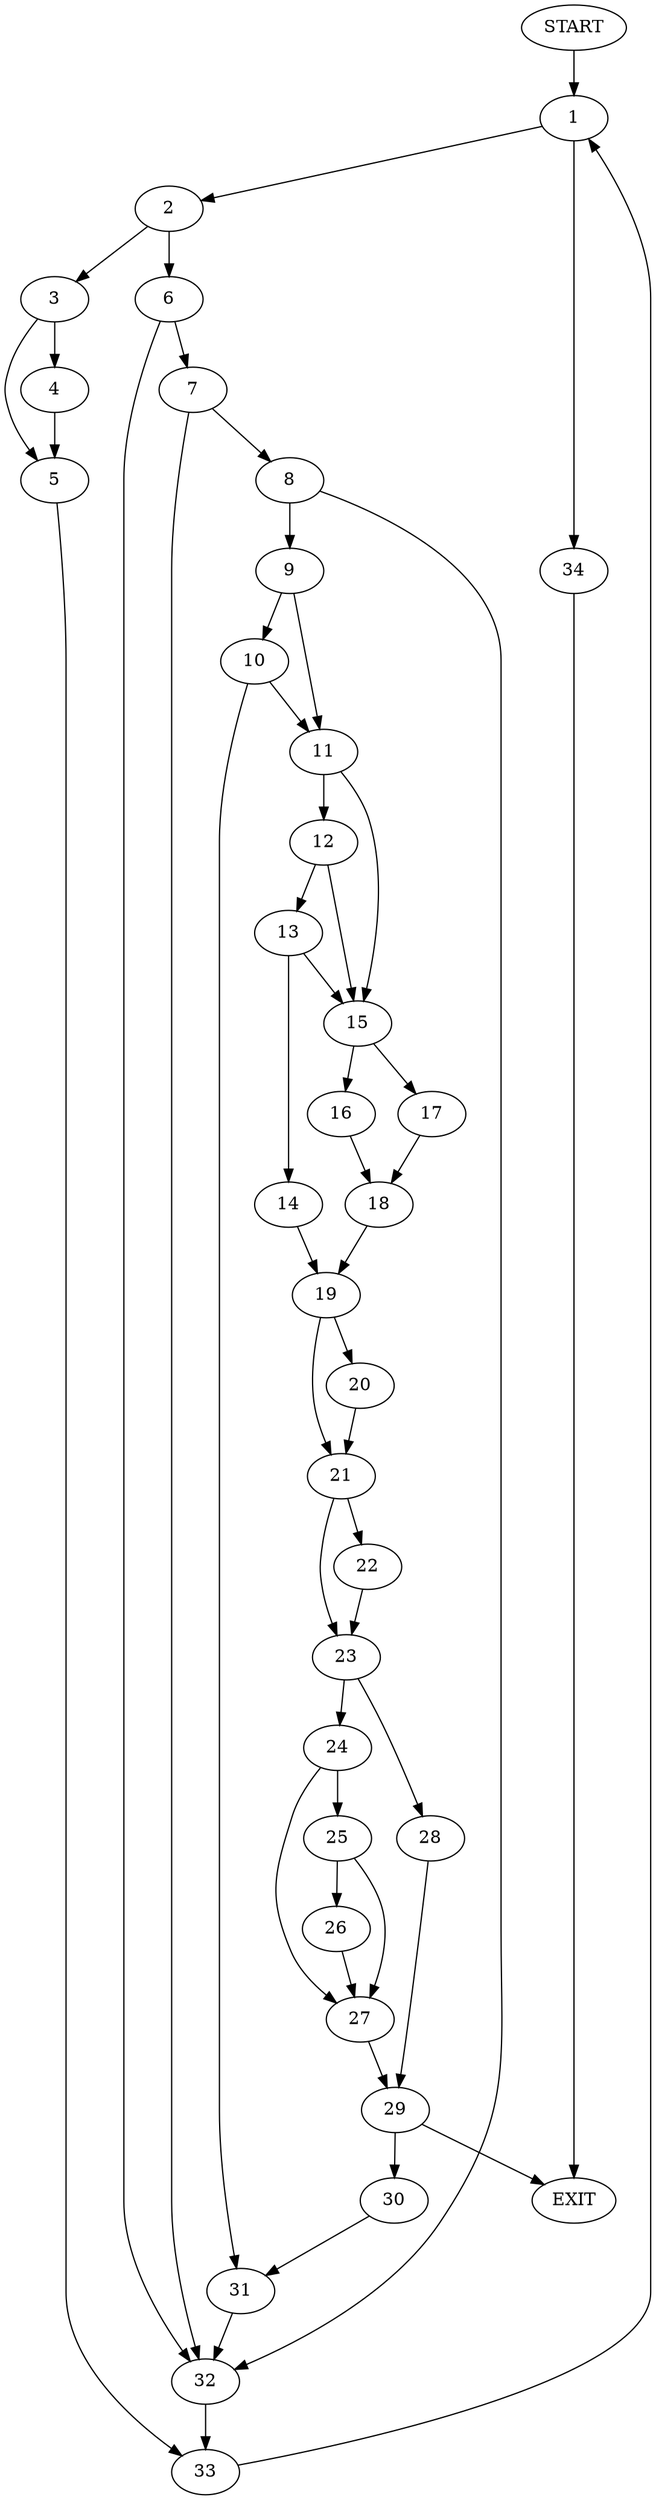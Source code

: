 digraph { 
0 [label="START"];
1;
2;
3;
4;
5;
6;
7;
8;
9;
10;
11;
12;
13;
14;
15;
16;
17;
18;
19;
20;
21;
22;
23;
24;
25;
26;
27;
28;
29;
30;
31;
32;
33;
34;
35[label="EXIT"];
0 -> 1;
1 -> 2;
1 -> 34;
2 -> 3;
2 -> 6;
3 -> 5;
3 -> 4;
4 -> 5;
5 -> 33;
6 -> 7;
6 -> 32;
7 -> 8;
7 -> 32;
8 -> 9;
8 -> 32;
9 -> 10;
9 -> 11;
10 -> 31;
10 -> 11;
11 -> 12;
11 -> 15;
12 -> 13;
12 -> 15;
13 -> 14;
13 -> 15;
14 -> 19;
15 -> 16;
15 -> 17;
16 -> 18;
17 -> 18;
18 -> 19;
19 -> 20;
19 -> 21;
20 -> 21;
21 -> 22;
21 -> 23;
22 -> 23;
23 -> 24;
23 -> 28;
24 -> 25;
24 -> 27;
25 -> 26;
25 -> 27;
26 -> 27;
27 -> 29;
28 -> 29;
29 -> 35;
29 -> 30;
30 -> 31;
31 -> 32;
32 -> 33;
33 -> 1;
34 -> 35;
}